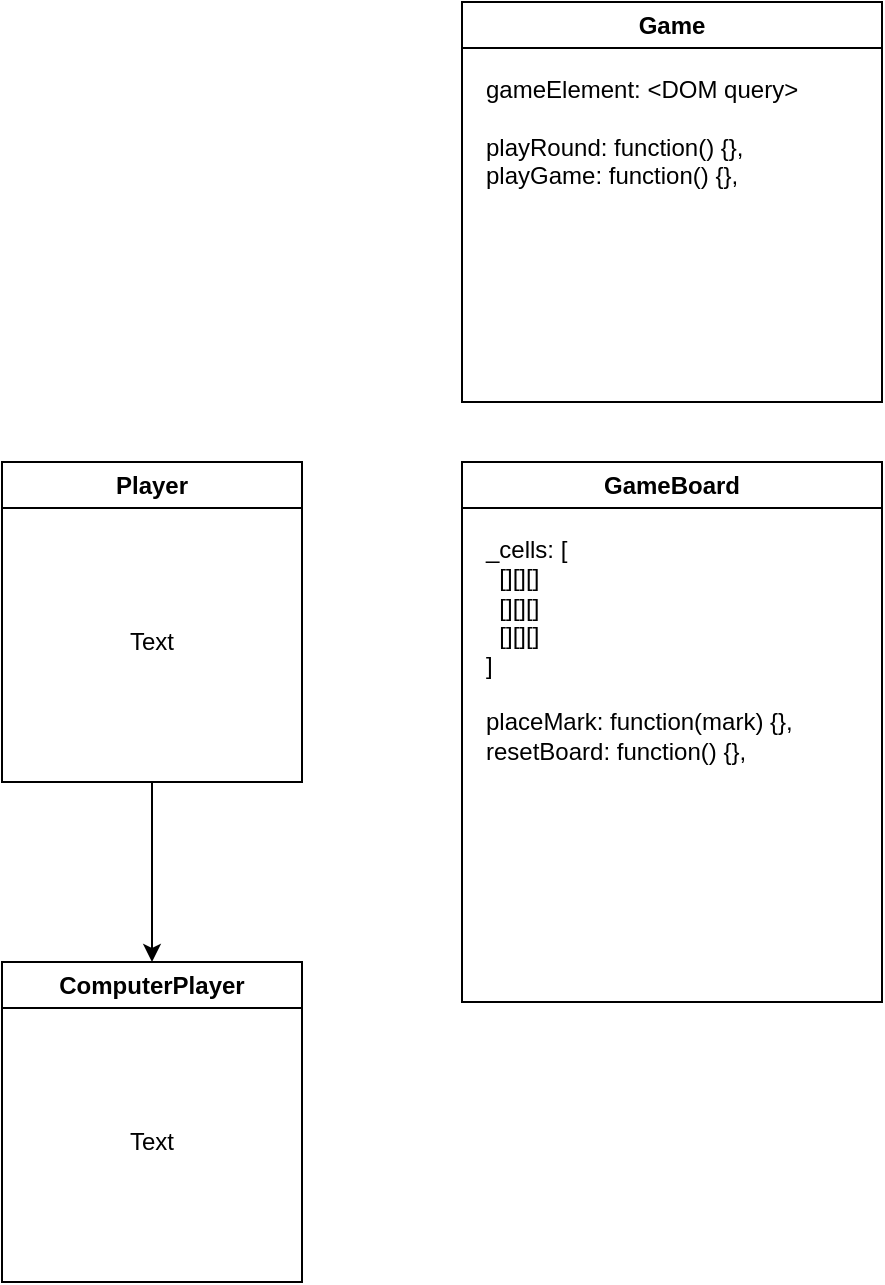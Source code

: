 <mxfile version="20.8.13" type="github">
  <diagram name="Page-1" id="5d7acffa-a066-3a61-03fe-96351882024d">
    <mxGraphModel dx="1434" dy="771" grid="1" gridSize="10" guides="1" tooltips="1" connect="1" arrows="1" fold="1" page="1" pageScale="1" pageWidth="1100" pageHeight="850" background="#ffffff" math="0" shadow="0">
      <root>
        <mxCell id="0" />
        <mxCell id="1" parent="0" />
        <mxCell id="NXrp07bVZsFrneDTtaF1-1" value="Game" style="swimlane;whiteSpace=wrap;html=1;" vertex="1" parent="1">
          <mxGeometry x="490" y="120" width="210" height="200" as="geometry">
            <mxRectangle x="50" y="90" width="70" height="30" as="alternateBounds" />
          </mxGeometry>
        </mxCell>
        <mxCell id="NXrp07bVZsFrneDTtaF1-2" value="gameElement: &amp;lt;DOM query&amp;gt;&lt;br&gt;&lt;br&gt;playRound: function() {},&lt;br&gt;playGame: function() {}," style="text;html=1;strokeColor=none;fillColor=none;align=left;verticalAlign=top;whiteSpace=wrap;rounded=0;" vertex="1" parent="NXrp07bVZsFrneDTtaF1-1">
          <mxGeometry x="10" y="30" width="190" height="160" as="geometry" />
        </mxCell>
        <mxCell id="NXrp07bVZsFrneDTtaF1-11" style="edgeStyle=orthogonalEdgeStyle;rounded=0;orthogonalLoop=1;jettySize=auto;html=1;exitX=0.5;exitY=1;exitDx=0;exitDy=0;entryX=0.5;entryY=0;entryDx=0;entryDy=0;" edge="1" parent="1" source="NXrp07bVZsFrneDTtaF1-3" target="NXrp07bVZsFrneDTtaF1-5">
          <mxGeometry relative="1" as="geometry" />
        </mxCell>
        <mxCell id="NXrp07bVZsFrneDTtaF1-3" value="Player" style="swimlane;whiteSpace=wrap;html=1;" vertex="1" parent="1">
          <mxGeometry x="260" y="350" width="150" height="160" as="geometry">
            <mxRectangle x="50" y="90" width="70" height="30" as="alternateBounds" />
          </mxGeometry>
        </mxCell>
        <mxCell id="NXrp07bVZsFrneDTtaF1-4" value="Text" style="text;html=1;strokeColor=none;fillColor=none;align=center;verticalAlign=middle;whiteSpace=wrap;rounded=0;" vertex="1" parent="NXrp07bVZsFrneDTtaF1-3">
          <mxGeometry x="10" y="30" width="130" height="120" as="geometry" />
        </mxCell>
        <mxCell id="NXrp07bVZsFrneDTtaF1-5" value="ComputerPlayer" style="swimlane;whiteSpace=wrap;html=1;" vertex="1" parent="1">
          <mxGeometry x="260" y="600" width="150" height="160" as="geometry">
            <mxRectangle x="50" y="90" width="70" height="30" as="alternateBounds" />
          </mxGeometry>
        </mxCell>
        <mxCell id="NXrp07bVZsFrneDTtaF1-6" value="Text" style="text;html=1;strokeColor=none;fillColor=none;align=center;verticalAlign=middle;whiteSpace=wrap;rounded=0;" vertex="1" parent="NXrp07bVZsFrneDTtaF1-5">
          <mxGeometry x="10" y="30" width="130" height="120" as="geometry" />
        </mxCell>
        <mxCell id="NXrp07bVZsFrneDTtaF1-7" value="GameBoard" style="swimlane;whiteSpace=wrap;html=1;" vertex="1" parent="1">
          <mxGeometry x="490" y="350" width="210" height="270" as="geometry">
            <mxRectangle x="50" y="90" width="70" height="30" as="alternateBounds" />
          </mxGeometry>
        </mxCell>
        <mxCell id="NXrp07bVZsFrneDTtaF1-8" value="_cells: [&lt;br&gt;&lt;div style=&quot;&quot;&gt;&lt;span style=&quot;background-color: initial;&quot;&gt;&amp;nbsp; [][][]&lt;/span&gt;&lt;/div&gt;&lt;div style=&quot;&quot;&gt;&amp;nbsp; [][][]&lt;/div&gt;&lt;div style=&quot;&quot;&gt;&amp;nbsp; [][][]&lt;/div&gt;&lt;div style=&quot;&quot;&gt;&lt;span style=&quot;background-color: initial;&quot;&gt;]&lt;/span&gt;&lt;/div&gt;&lt;div style=&quot;&quot;&gt;&lt;span style=&quot;background-color: initial;&quot;&gt;&lt;br&gt;&lt;/span&gt;&lt;/div&gt;&lt;div style=&quot;&quot;&gt;&lt;span style=&quot;background-color: initial;&quot;&gt;placeMark: function(mark) {},&lt;/span&gt;&lt;/div&gt;&lt;div style=&quot;&quot;&gt;resetBoard: function() {},&lt;/div&gt;" style="text;html=1;strokeColor=none;fillColor=none;align=left;verticalAlign=top;whiteSpace=wrap;rounded=0;" vertex="1" parent="NXrp07bVZsFrneDTtaF1-7">
          <mxGeometry x="10" y="30" width="190" height="230" as="geometry" />
        </mxCell>
      </root>
    </mxGraphModel>
  </diagram>
</mxfile>
